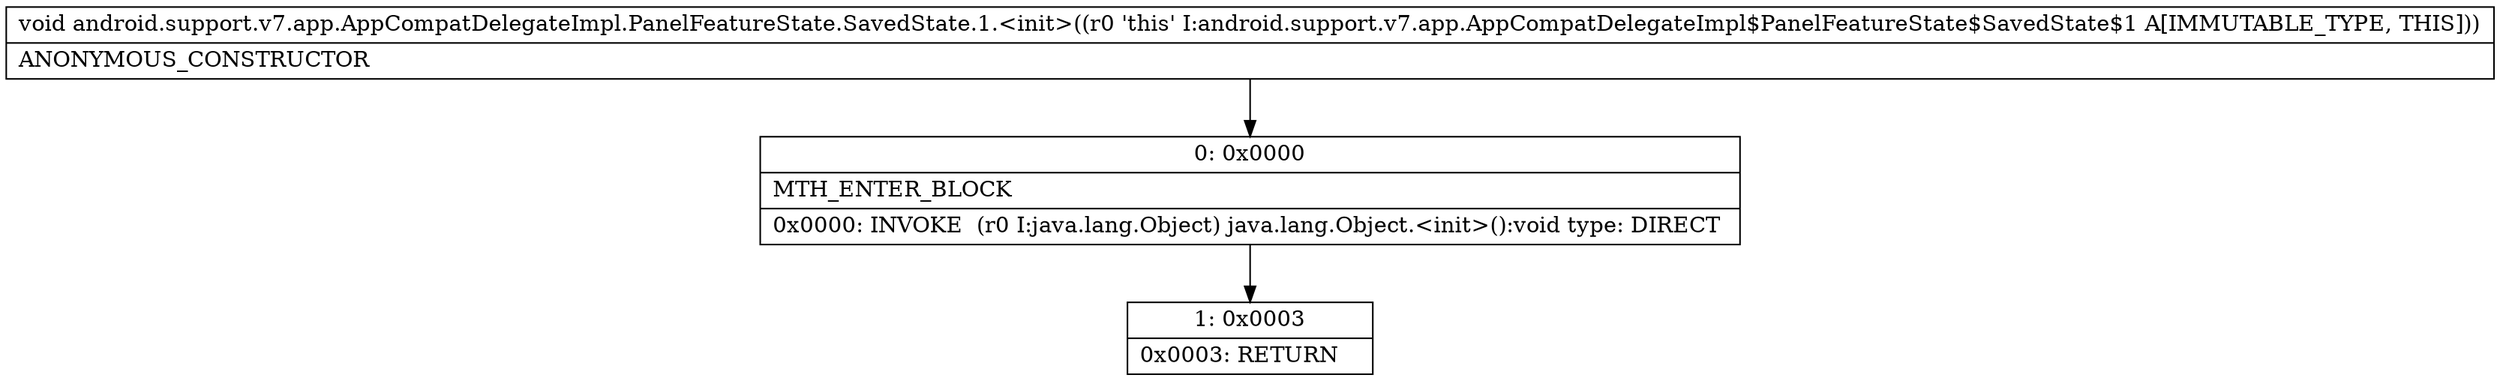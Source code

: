 digraph "CFG forandroid.support.v7.app.AppCompatDelegateImpl.PanelFeatureState.SavedState.1.\<init\>()V" {
Node_0 [shape=record,label="{0\:\ 0x0000|MTH_ENTER_BLOCK\l|0x0000: INVOKE  (r0 I:java.lang.Object) java.lang.Object.\<init\>():void type: DIRECT \l}"];
Node_1 [shape=record,label="{1\:\ 0x0003|0x0003: RETURN   \l}"];
MethodNode[shape=record,label="{void android.support.v7.app.AppCompatDelegateImpl.PanelFeatureState.SavedState.1.\<init\>((r0 'this' I:android.support.v7.app.AppCompatDelegateImpl$PanelFeatureState$SavedState$1 A[IMMUTABLE_TYPE, THIS]))  | ANONYMOUS_CONSTRUCTOR\l}"];
MethodNode -> Node_0;
Node_0 -> Node_1;
}

